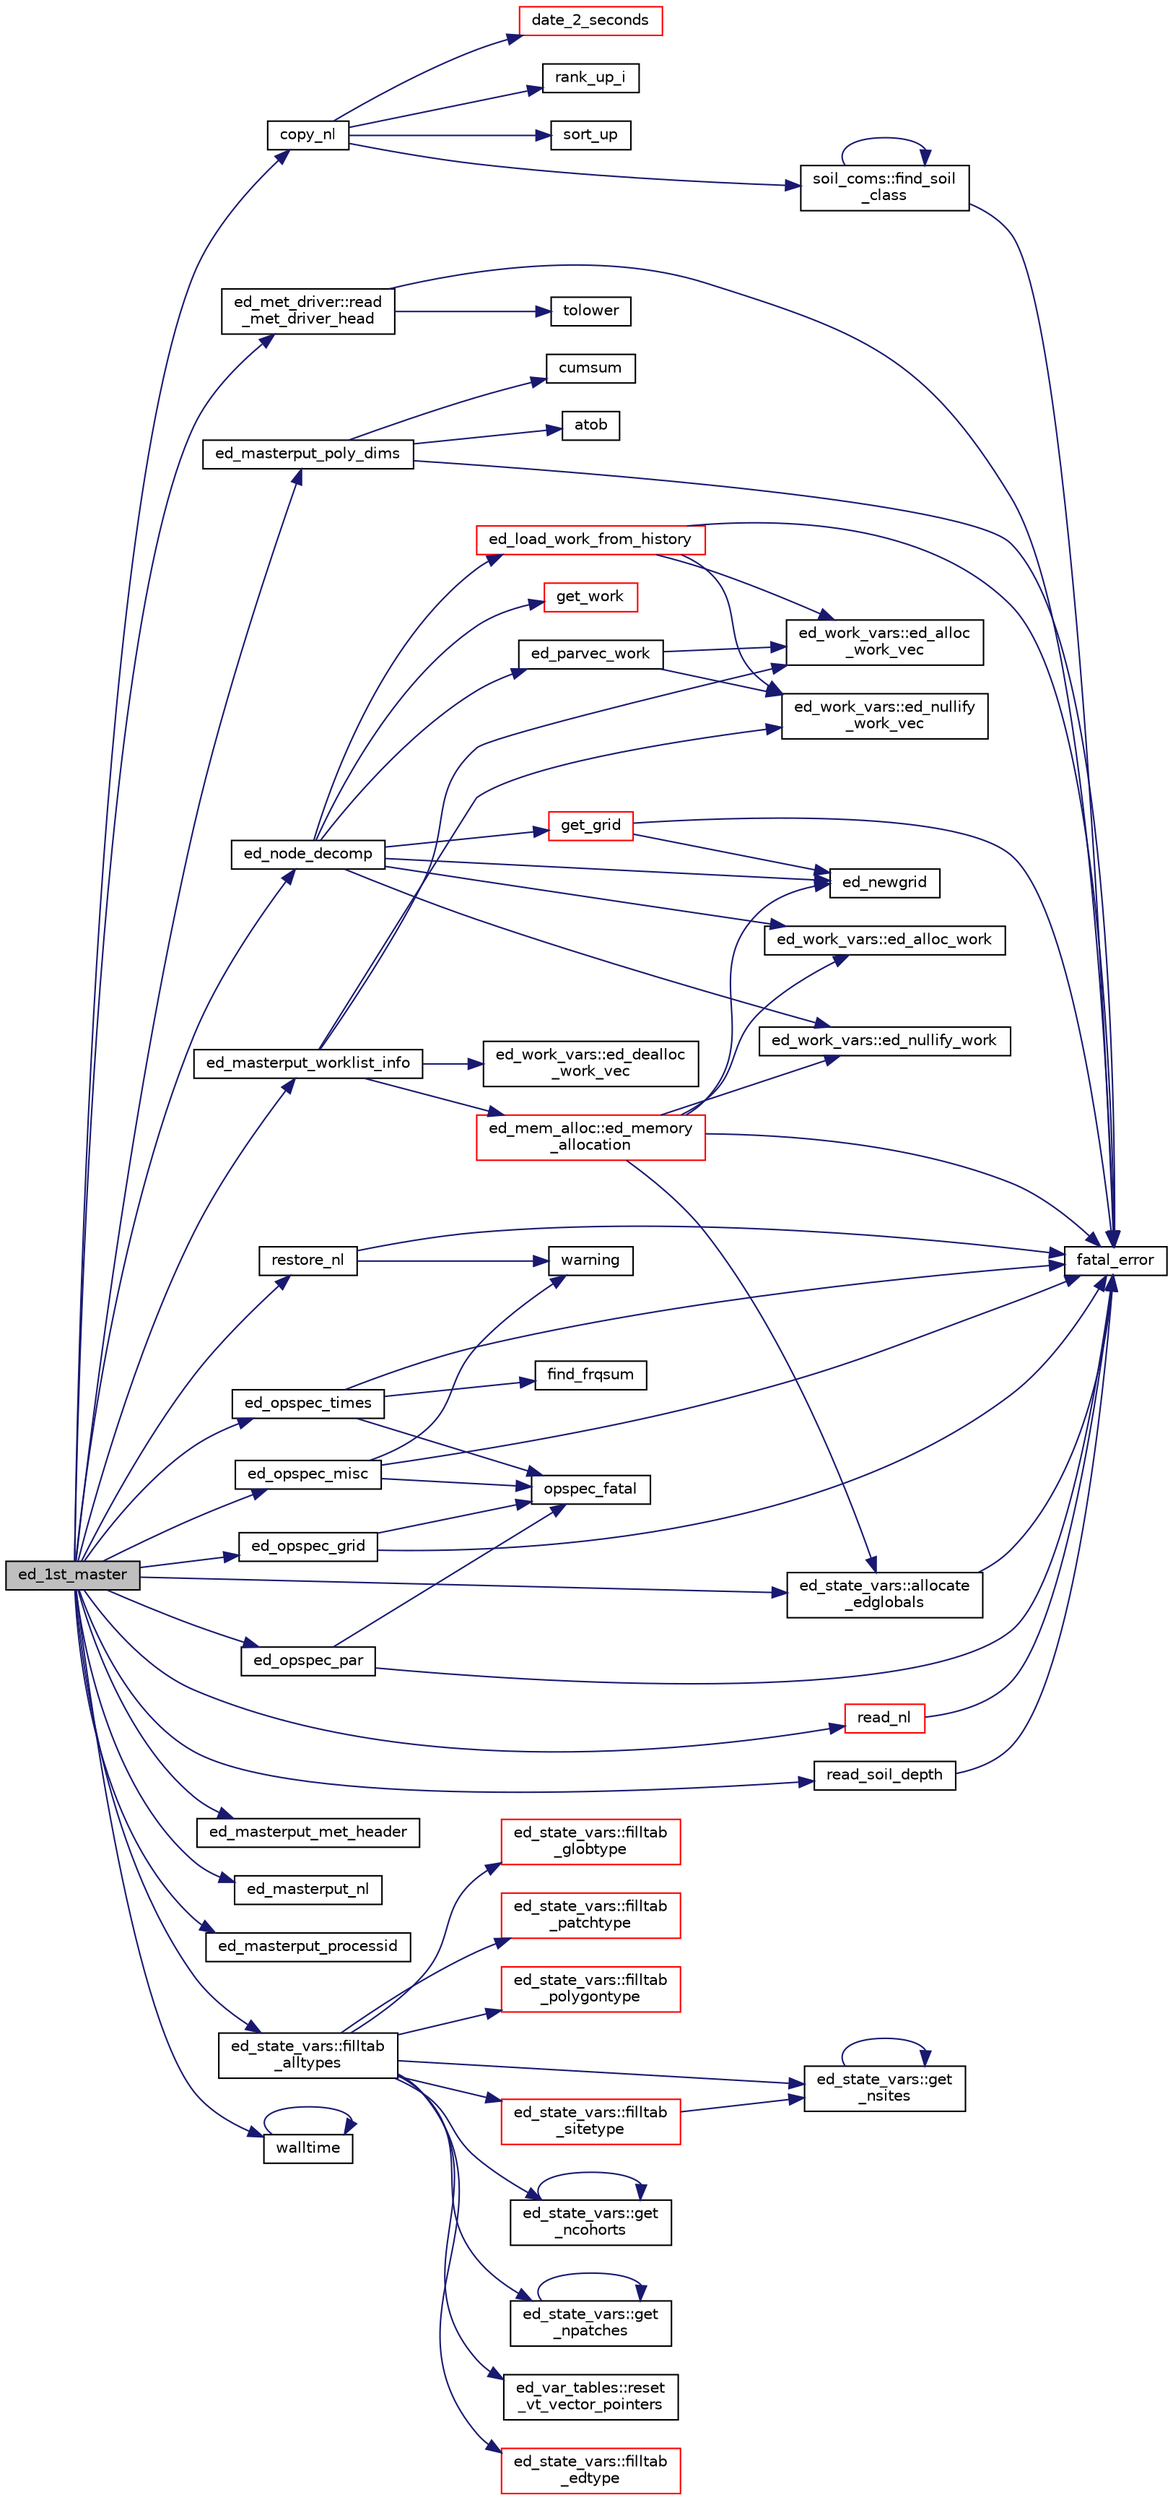 digraph "ed_1st_master"
{
 // LATEX_PDF_SIZE
  edge [fontname="Helvetica",fontsize="10",labelfontname="Helvetica",labelfontsize="10"];
  node [fontname="Helvetica",fontsize="10",shape=record];
  rankdir="LR";
  Node1 [label="ed_1st_master",height=0.2,width=0.4,color="black", fillcolor="grey75", style="filled", fontcolor="black",tooltip=" "];
  Node1 -> Node2 [color="midnightblue",fontsize="10",style="solid",fontname="Helvetica"];
  Node2 [label="ed_state_vars::allocate\l_edglobals",height=0.2,width=0.4,color="black", fillcolor="white", style="filled",URL="$namespaceed__state__vars.html#a01c02fd632892eb11eaac0daacc106d2",tooltip="Allocates the global dimensions (outside the structure)."];
  Node2 -> Node3 [color="midnightblue",fontsize="10",style="solid",fontname="Helvetica"];
  Node3 [label="fatal_error",height=0.2,width=0.4,color="black", fillcolor="white", style="filled",URL="$fatal__error_8_f90.html#a2a2bff228716ab48a81c795b348d1665",tooltip=" "];
  Node1 -> Node4 [color="midnightblue",fontsize="10",style="solid",fontname="Helvetica"];
  Node4 [label="copy_nl",height=0.2,width=0.4,color="black", fillcolor="white", style="filled",URL="$ed__load__namelist_8f90.html#a6c55a5dcbe1f908f9e2599d577e8a2d2",tooltip=" "];
  Node4 -> Node5 [color="midnightblue",fontsize="10",style="solid",fontname="Helvetica"];
  Node5 [label="date_2_seconds",height=0.2,width=0.4,color="red", fillcolor="white", style="filled",URL="$dateutils_8f90.html#a5f9be0094541c4d3ba8275a70f89db9d",tooltip=" "];
  Node4 -> Node9 [color="midnightblue",fontsize="10",style="solid",fontname="Helvetica"];
  Node9 [label="soil_coms::find_soil\l_class",height=0.2,width=0.4,color="black", fillcolor="white", style="filled",URL="$namespacesoil__coms.html#af8e155e8412b0de0b7b1aa35463611e6",tooltip=" "];
  Node9 -> Node3 [color="midnightblue",fontsize="10",style="solid",fontname="Helvetica"];
  Node9 -> Node9 [color="midnightblue",fontsize="10",style="solid",fontname="Helvetica"];
  Node4 -> Node10 [color="midnightblue",fontsize="10",style="solid",fontname="Helvetica"];
  Node10 [label="rank_up_i",height=0.2,width=0.4,color="black", fillcolor="white", style="filled",URL="$numutils_8f90.html#a25fe5d376caaaaf2c1cd08920a9f7b5b",tooltip=" "];
  Node4 -> Node11 [color="midnightblue",fontsize="10",style="solid",fontname="Helvetica"];
  Node11 [label="sort_up",height=0.2,width=0.4,color="black", fillcolor="white", style="filled",URL="$numutils_8f90.html#a0ce70697995bdbb28ca0f7de92ba5210",tooltip=" "];
  Node1 -> Node12 [color="midnightblue",fontsize="10",style="solid",fontname="Helvetica"];
  Node12 [label="ed_masterput_met_header",height=0.2,width=0.4,color="black", fillcolor="white", style="filled",URL="$ed__mpass__init_8_f90.html#a8f64604ca973c6e8458295ee11bef097",tooltip=" "];
  Node1 -> Node13 [color="midnightblue",fontsize="10",style="solid",fontname="Helvetica"];
  Node13 [label="ed_masterput_nl",height=0.2,width=0.4,color="black", fillcolor="white", style="filled",URL="$ed__mpass__init_8_f90.html#a240d6cf9664c6058b39e17a9d98b8dc1",tooltip=" "];
  Node1 -> Node14 [color="midnightblue",fontsize="10",style="solid",fontname="Helvetica"];
  Node14 [label="ed_masterput_poly_dims",height=0.2,width=0.4,color="black", fillcolor="white", style="filled",URL="$ed__mpass__init_8_f90.html#ab8edb5262c6398dd001aecd5144ff6ad",tooltip=" "];
  Node14 -> Node15 [color="midnightblue",fontsize="10",style="solid",fontname="Helvetica"];
  Node15 [label="atob",height=0.2,width=0.4,color="black", fillcolor="white", style="filled",URL="$numutils_8f90.html#ad99541497f02a7efb987c5b45e675857",tooltip=" "];
  Node14 -> Node16 [color="midnightblue",fontsize="10",style="solid",fontname="Helvetica"];
  Node16 [label="cumsum",height=0.2,width=0.4,color="black", fillcolor="white", style="filled",URL="$numutils_8f90.html#a4c6620f6e7e0c517c0680ce839de1a3e",tooltip=" "];
  Node14 -> Node3 [color="midnightblue",fontsize="10",style="solid",fontname="Helvetica"];
  Node1 -> Node17 [color="midnightblue",fontsize="10",style="solid",fontname="Helvetica"];
  Node17 [label="ed_masterput_processid",height=0.2,width=0.4,color="black", fillcolor="white", style="filled",URL="$ed__mpass__init_8_f90.html#a78fbd18a00870b2ba2577524102b6730",tooltip=" "];
  Node1 -> Node18 [color="midnightblue",fontsize="10",style="solid",fontname="Helvetica"];
  Node18 [label="ed_masterput_worklist_info",height=0.2,width=0.4,color="black", fillcolor="white", style="filled",URL="$ed__mpass__init_8_f90.html#a92ea90e711dba589f46d6e84f21526c8",tooltip=" "];
  Node18 -> Node19 [color="midnightblue",fontsize="10",style="solid",fontname="Helvetica"];
  Node19 [label="ed_work_vars::ed_alloc\l_work_vec",height=0.2,width=0.4,color="black", fillcolor="white", style="filled",URL="$namespaceed__work__vars.html#a5df6efe6c5b192d365161ad999858f25",tooltip=" "];
  Node18 -> Node20 [color="midnightblue",fontsize="10",style="solid",fontname="Helvetica"];
  Node20 [label="ed_work_vars::ed_dealloc\l_work_vec",height=0.2,width=0.4,color="black", fillcolor="white", style="filled",URL="$namespaceed__work__vars.html#a61bfa6695e1a8ac94e02b917a83aabea",tooltip=" "];
  Node18 -> Node21 [color="midnightblue",fontsize="10",style="solid",fontname="Helvetica"];
  Node21 [label="ed_mem_alloc::ed_memory\l_allocation",height=0.2,width=0.4,color="red", fillcolor="white", style="filled",URL="$namespaceed__mem__alloc.html#a410d759cf4e13ea20ace04982d91d9bb",tooltip=" "];
  Node21 -> Node2 [color="midnightblue",fontsize="10",style="solid",fontname="Helvetica"];
  Node21 -> Node24 [color="midnightblue",fontsize="10",style="solid",fontname="Helvetica"];
  Node24 [label="ed_work_vars::ed_alloc_work",height=0.2,width=0.4,color="black", fillcolor="white", style="filled",URL="$namespaceed__work__vars.html#a01ba1ac60fb7fc6120b2caa0044b3c21",tooltip=" "];
  Node21 -> Node25 [color="midnightblue",fontsize="10",style="solid",fontname="Helvetica"];
  Node25 [label="ed_newgrid",height=0.2,width=0.4,color="black", fillcolor="white", style="filled",URL="$ed__grid_8f90.html#a91112e6806db1100d405228002308384",tooltip=" "];
  Node21 -> Node26 [color="midnightblue",fontsize="10",style="solid",fontname="Helvetica"];
  Node26 [label="ed_work_vars::ed_nullify_work",height=0.2,width=0.4,color="black", fillcolor="white", style="filled",URL="$namespaceed__work__vars.html#aa1df64125c17b7fc7f50eda82c32e805",tooltip=" "];
  Node21 -> Node3 [color="midnightblue",fontsize="10",style="solid",fontname="Helvetica"];
  Node18 -> Node27 [color="midnightblue",fontsize="10",style="solid",fontname="Helvetica"];
  Node27 [label="ed_work_vars::ed_nullify\l_work_vec",height=0.2,width=0.4,color="black", fillcolor="white", style="filled",URL="$namespaceed__work__vars.html#a328d5a0e766e58bd6e2b015fa91ad8db",tooltip=" "];
  Node1 -> Node28 [color="midnightblue",fontsize="10",style="solid",fontname="Helvetica"];
  Node28 [label="ed_node_decomp",height=0.2,width=0.4,color="black", fillcolor="white", style="filled",URL="$ed__para__init_8f90.html#a7e154783bfabc64af7dcc857db4dffbb",tooltip=" "];
  Node28 -> Node24 [color="midnightblue",fontsize="10",style="solid",fontname="Helvetica"];
  Node28 -> Node29 [color="midnightblue",fontsize="10",style="solid",fontname="Helvetica"];
  Node29 [label="ed_load_work_from_history",height=0.2,width=0.4,color="red", fillcolor="white", style="filled",URL="$ed__para__init_8f90.html#a4043d80167cecaf841551615bed3d933",tooltip=" "];
  Node29 -> Node19 [color="midnightblue",fontsize="10",style="solid",fontname="Helvetica"];
  Node29 -> Node27 [color="midnightblue",fontsize="10",style="solid",fontname="Helvetica"];
  Node29 -> Node3 [color="midnightblue",fontsize="10",style="solid",fontname="Helvetica"];
  Node28 -> Node25 [color="midnightblue",fontsize="10",style="solid",fontname="Helvetica"];
  Node28 -> Node26 [color="midnightblue",fontsize="10",style="solid",fontname="Helvetica"];
  Node28 -> Node35 [color="midnightblue",fontsize="10",style="solid",fontname="Helvetica"];
  Node35 [label="ed_parvec_work",height=0.2,width=0.4,color="black", fillcolor="white", style="filled",URL="$ed__para__init_8f90.html#a66a081a7094eb8a5e3e9d342c96dacd5",tooltip=" "];
  Node35 -> Node19 [color="midnightblue",fontsize="10",style="solid",fontname="Helvetica"];
  Node35 -> Node27 [color="midnightblue",fontsize="10",style="solid",fontname="Helvetica"];
  Node28 -> Node36 [color="midnightblue",fontsize="10",style="solid",fontname="Helvetica"];
  Node36 [label="get_grid",height=0.2,width=0.4,color="red", fillcolor="white", style="filled",URL="$ed__para__init_8f90.html#a68f1e6ff24b110af5116b415ee0cee92",tooltip=" "];
  Node36 -> Node25 [color="midnightblue",fontsize="10",style="solid",fontname="Helvetica"];
  Node36 -> Node3 [color="midnightblue",fontsize="10",style="solid",fontname="Helvetica"];
  Node28 -> Node41 [color="midnightblue",fontsize="10",style="solid",fontname="Helvetica"];
  Node41 [label="get_work",height=0.2,width=0.4,color="red", fillcolor="white", style="filled",URL="$ed__para__init_8f90.html#ace453dcfff72eae590920b8f7cc67de5",tooltip=" "];
  Node1 -> Node50 [color="midnightblue",fontsize="10",style="solid",fontname="Helvetica"];
  Node50 [label="ed_opspec_grid",height=0.2,width=0.4,color="black", fillcolor="white", style="filled",URL="$ed__opspec_8_f90.html#aa301ed06640fd2baf024b73d2328478c",tooltip=" "];
  Node50 -> Node3 [color="midnightblue",fontsize="10",style="solid",fontname="Helvetica"];
  Node50 -> Node51 [color="midnightblue",fontsize="10",style="solid",fontname="Helvetica"];
  Node51 [label="opspec_fatal",height=0.2,width=0.4,color="black", fillcolor="white", style="filled",URL="$fatal__error_8_f90.html#a078d369626391fa7d17966aa4aca46d9",tooltip=" "];
  Node1 -> Node52 [color="midnightblue",fontsize="10",style="solid",fontname="Helvetica"];
  Node52 [label="ed_opspec_misc",height=0.2,width=0.4,color="black", fillcolor="white", style="filled",URL="$ed__opspec_8_f90.html#ad98b2617041c69161559eb513679f858",tooltip=" "];
  Node52 -> Node3 [color="midnightblue",fontsize="10",style="solid",fontname="Helvetica"];
  Node52 -> Node51 [color="midnightblue",fontsize="10",style="solid",fontname="Helvetica"];
  Node52 -> Node53 [color="midnightblue",fontsize="10",style="solid",fontname="Helvetica"];
  Node53 [label="warning",height=0.2,width=0.4,color="black", fillcolor="white", style="filled",URL="$fatal__error_8_f90.html#a25fa2525eb2f71a7ab39508ccccf61ee",tooltip=" "];
  Node1 -> Node54 [color="midnightblue",fontsize="10",style="solid",fontname="Helvetica"];
  Node54 [label="ed_opspec_par",height=0.2,width=0.4,color="black", fillcolor="white", style="filled",URL="$ed__opspec_8_f90.html#a799f906b4a18125aa1ff4688ecac263c",tooltip=" "];
  Node54 -> Node3 [color="midnightblue",fontsize="10",style="solid",fontname="Helvetica"];
  Node54 -> Node51 [color="midnightblue",fontsize="10",style="solid",fontname="Helvetica"];
  Node1 -> Node55 [color="midnightblue",fontsize="10",style="solid",fontname="Helvetica"];
  Node55 [label="ed_opspec_times",height=0.2,width=0.4,color="black", fillcolor="white", style="filled",URL="$ed__opspec_8_f90.html#a4de60af11128e197d5b881d002b89630",tooltip=" "];
  Node55 -> Node3 [color="midnightblue",fontsize="10",style="solid",fontname="Helvetica"];
  Node55 -> Node56 [color="midnightblue",fontsize="10",style="solid",fontname="Helvetica"];
  Node56 [label="find_frqsum",height=0.2,width=0.4,color="black", fillcolor="white", style="filled",URL="$ed__driver_8_f90.html#aaf39453993593490eb170bc040726ee2",tooltip=" "];
  Node55 -> Node51 [color="midnightblue",fontsize="10",style="solid",fontname="Helvetica"];
  Node1 -> Node57 [color="midnightblue",fontsize="10",style="solid",fontname="Helvetica"];
  Node57 [label="ed_state_vars::filltab\l_alltypes",height=0.2,width=0.4,color="black", fillcolor="white", style="filled",URL="$namespaceed__state__vars.html#afdc01451213108f52d4c3ac14a804f74",tooltip="This subroutine is the main driver for filling the variable table (var_table) of ED variables."];
  Node57 -> Node58 [color="midnightblue",fontsize="10",style="solid",fontname="Helvetica"];
  Node58 [label="ed_state_vars::filltab\l_edtype",height=0.2,width=0.4,color="red", fillcolor="white", style="filled",URL="$namespaceed__state__vars.html#a31b9d7889efe4b92ff8dc064eb655d4e",tooltip="This routine will fill the pointer table with the polygon-level variables   (edtype)."];
  Node57 -> Node77 [color="midnightblue",fontsize="10",style="solid",fontname="Helvetica"];
  Node77 [label="ed_state_vars::filltab\l_globtype",height=0.2,width=0.4,color="red", fillcolor="white", style="filled",URL="$namespaceed__state__vars.html#ac479c3704655d44e4b6b87b703c488a1",tooltip=" "];
  Node57 -> Node80 [color="midnightblue",fontsize="10",style="solid",fontname="Helvetica"];
  Node80 [label="ed_state_vars::filltab\l_patchtype",height=0.2,width=0.4,color="red", fillcolor="white", style="filled",URL="$namespaceed__state__vars.html#ac37a860383b752e5263aa945c99824a9",tooltip="This sub-routine fills in the variable table for cohort-level variables."];
  Node57 -> Node93 [color="midnightblue",fontsize="10",style="solid",fontname="Helvetica"];
  Node93 [label="ed_state_vars::filltab\l_polygontype",height=0.2,width=0.4,color="red", fillcolor="white", style="filled",URL="$namespaceed__state__vars.html#a5059d40682c2653017de524077b8dae5",tooltip="This sub-routine fills in the variable table with site-level variables."];
  Node57 -> Node105 [color="midnightblue",fontsize="10",style="solid",fontname="Helvetica"];
  Node105 [label="ed_state_vars::filltab\l_sitetype",height=0.2,width=0.4,color="red", fillcolor="white", style="filled",URL="$namespaceed__state__vars.html#adfda51c18d9eb4eab6a5f2d479eccd29",tooltip="This sub-routine will fill the variable table with the sitetype variables (patch-level)...."];
  Node105 -> Node119 [color="midnightblue",fontsize="10",style="solid",fontname="Helvetica"];
  Node119 [label="ed_state_vars::get\l_nsites",height=0.2,width=0.4,color="black", fillcolor="white", style="filled",URL="$namespaceed__state__vars.html#a71180ecf4c468babd534e14d280a688b",tooltip="This function gets the total number of sites."];
  Node119 -> Node119 [color="midnightblue",fontsize="10",style="solid",fontname="Helvetica"];
  Node57 -> Node120 [color="midnightblue",fontsize="10",style="solid",fontname="Helvetica"];
  Node120 [label="ed_state_vars::get\l_ncohorts",height=0.2,width=0.4,color="black", fillcolor="white", style="filled",URL="$namespaceed__state__vars.html#a3bec61b0abda2eb04c29f131b1130f37",tooltip="This function gets the total number of ncohorts."];
  Node120 -> Node120 [color="midnightblue",fontsize="10",style="solid",fontname="Helvetica"];
  Node57 -> Node121 [color="midnightblue",fontsize="10",style="solid",fontname="Helvetica"];
  Node121 [label="ed_state_vars::get\l_npatches",height=0.2,width=0.4,color="black", fillcolor="white", style="filled",URL="$namespaceed__state__vars.html#a87bcc335f1f8acbb6c87d33101c60e61",tooltip="This function gets the total number of patches."];
  Node121 -> Node121 [color="midnightblue",fontsize="10",style="solid",fontname="Helvetica"];
  Node57 -> Node119 [color="midnightblue",fontsize="10",style="solid",fontname="Helvetica"];
  Node57 -> Node62 [color="midnightblue",fontsize="10",style="solid",fontname="Helvetica"];
  Node62 [label="ed_var_tables::reset\l_vt_vector_pointers",height=0.2,width=0.4,color="black", fillcolor="white", style="filled",URL="$namespaceed__var__tables.html#aed76c1293872b5f6cf4c39c0747d2bb4",tooltip=" "];
  Node1 -> Node122 [color="midnightblue",fontsize="10",style="solid",fontname="Helvetica"];
  Node122 [label="ed_met_driver::read\l_met_driver_head",height=0.2,width=0.4,color="black", fillcolor="white", style="filled",URL="$namespaceed__met__driver.html#a0965b93e1a1d978fdadf4a72863ded51",tooltip=" "];
  Node122 -> Node3 [color="midnightblue",fontsize="10",style="solid",fontname="Helvetica"];
  Node122 -> Node123 [color="midnightblue",fontsize="10",style="solid",fontname="Helvetica"];
  Node123 [label="tolower",height=0.2,width=0.4,color="black", fillcolor="white", style="filled",URL="$charutils_8f90.html#a2bd99695e205166c38b103139c05d3cf",tooltip=" "];
  Node1 -> Node124 [color="midnightblue",fontsize="10",style="solid",fontname="Helvetica"];
  Node124 [label="read_nl",height=0.2,width=0.4,color="red", fillcolor="white", style="filled",URL="$ed__load__namelist_8f90.html#a74dbabc7eca04f03fced064fb5389c57",tooltip=" "];
  Node124 -> Node3 [color="midnightblue",fontsize="10",style="solid",fontname="Helvetica"];
  Node1 -> Node126 [color="midnightblue",fontsize="10",style="solid",fontname="Helvetica"];
  Node126 [label="read_soil_depth",height=0.2,width=0.4,color="black", fillcolor="white", style="filled",URL="$leaf__database_8f90.html#aad22620a117c4d316d32f8cb3a185496",tooltip=" "];
  Node126 -> Node3 [color="midnightblue",fontsize="10",style="solid",fontname="Helvetica"];
  Node1 -> Node127 [color="midnightblue",fontsize="10",style="solid",fontname="Helvetica"];
  Node127 [label="restore_nl",height=0.2,width=0.4,color="black", fillcolor="white", style="filled",URL="$ed__load__namelist_8f90.html#aa4540ee5a1b2b39733d25c5693ac228f",tooltip=" "];
  Node127 -> Node3 [color="midnightblue",fontsize="10",style="solid",fontname="Helvetica"];
  Node127 -> Node53 [color="midnightblue",fontsize="10",style="solid",fontname="Helvetica"];
  Node1 -> Node128 [color="midnightblue",fontsize="10",style="solid",fontname="Helvetica"];
  Node128 [label="walltime",height=0.2,width=0.4,color="black", fillcolor="white", style="filled",URL="$utils__f_8f90.html#ad3ffdbdf7c50b9d7de84489e2e30eec5",tooltip=" "];
  Node128 -> Node128 [color="midnightblue",fontsize="10",style="solid",fontname="Helvetica"];
}
